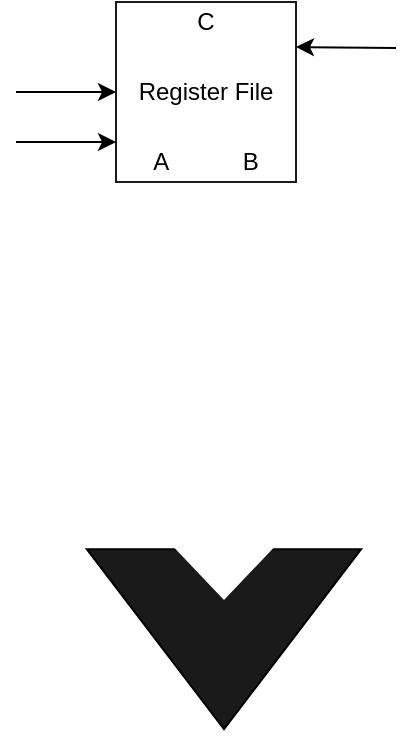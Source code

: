 <mxfile version="13.9.2" type="github">
  <diagram id="363l4msee2OIf_mjD16K" name="Page-1">
    <mxGraphModel dx="1038" dy="587" grid="1" gridSize="10" guides="1" tooltips="1" connect="1" arrows="1" fold="1" page="1" pageScale="1" pageWidth="827" pageHeight="1169" math="0" shadow="0">
      <root>
        <mxCell id="0" />
        <mxCell id="1" parent="0" />
        <mxCell id="41a6UNO9W1_zl_YX5yjG-5" value="" style="group" vertex="1" connectable="0" parent="1">
          <mxGeometry x="354" y="410" width="120" height="120" as="geometry" />
        </mxCell>
        <mxCell id="41a6UNO9W1_zl_YX5yjG-2" value="" style="triangle;whiteSpace=wrap;html=1;rotation=90;fillColor=#1A1A1A;" vertex="1" parent="41a6UNO9W1_zl_YX5yjG-5">
          <mxGeometry x="15.0" width="90" height="137.143" as="geometry" />
        </mxCell>
        <mxCell id="41a6UNO9W1_zl_YX5yjG-4" value="" style="triangle;whiteSpace=wrap;html=1;rotation=90;strokeColor=#FFFFFF;" vertex="1" parent="41a6UNO9W1_zl_YX5yjG-5">
          <mxGeometry x="37.5" y="-17.143" width="45" height="85.714" as="geometry" />
        </mxCell>
        <mxCell id="41a6UNO9W1_zl_YX5yjG-7" value="Register File" style="whiteSpace=wrap;html=1;aspect=fixed;strokeColor=#1A1A1A;fillColor=#FFFFFF;" vertex="1" parent="1">
          <mxGeometry x="360" y="160" width="90" height="90" as="geometry" />
        </mxCell>
        <mxCell id="41a6UNO9W1_zl_YX5yjG-8" value="C" style="text;html=1;strokeColor=none;fillColor=none;align=center;verticalAlign=middle;whiteSpace=wrap;rounded=0;" vertex="1" parent="1">
          <mxGeometry x="385" y="160" width="40" height="20" as="geometry" />
        </mxCell>
        <mxCell id="41a6UNO9W1_zl_YX5yjG-10" value="A&amp;nbsp;&amp;nbsp;&amp;nbsp;&amp;nbsp;&amp;nbsp;&amp;nbsp;&amp;nbsp;&amp;nbsp;&amp;nbsp;&amp;nbsp; B" style="text;html=1;strokeColor=none;fillColor=none;align=center;verticalAlign=middle;whiteSpace=wrap;rounded=0;" vertex="1" parent="1">
          <mxGeometry x="360" y="230" width="90" height="20" as="geometry" />
        </mxCell>
        <mxCell id="41a6UNO9W1_zl_YX5yjG-11" value="" style="endArrow=classic;html=1;entryX=1;entryY=0.25;entryDx=0;entryDy=0;" edge="1" parent="1" target="41a6UNO9W1_zl_YX5yjG-7">
          <mxGeometry width="50" height="50" relative="1" as="geometry">
            <mxPoint x="500" y="183" as="sourcePoint" />
            <mxPoint x="520" y="400" as="targetPoint" />
          </mxGeometry>
        </mxCell>
        <mxCell id="41a6UNO9W1_zl_YX5yjG-14" value="" style="endArrow=classic;html=1;entryX=0;entryY=0.5;entryDx=0;entryDy=0;" edge="1" parent="1" target="41a6UNO9W1_zl_YX5yjG-7">
          <mxGeometry width="50" height="50" relative="1" as="geometry">
            <mxPoint x="310" y="205" as="sourcePoint" />
            <mxPoint x="220" y="204.5" as="targetPoint" />
          </mxGeometry>
        </mxCell>
        <mxCell id="41a6UNO9W1_zl_YX5yjG-15" value="" style="endArrow=classic;html=1;entryX=0;entryY=0.5;entryDx=0;entryDy=0;" edge="1" parent="1">
          <mxGeometry width="50" height="50" relative="1" as="geometry">
            <mxPoint x="310" y="230" as="sourcePoint" />
            <mxPoint x="360" y="230" as="targetPoint" />
          </mxGeometry>
        </mxCell>
      </root>
    </mxGraphModel>
  </diagram>
</mxfile>
